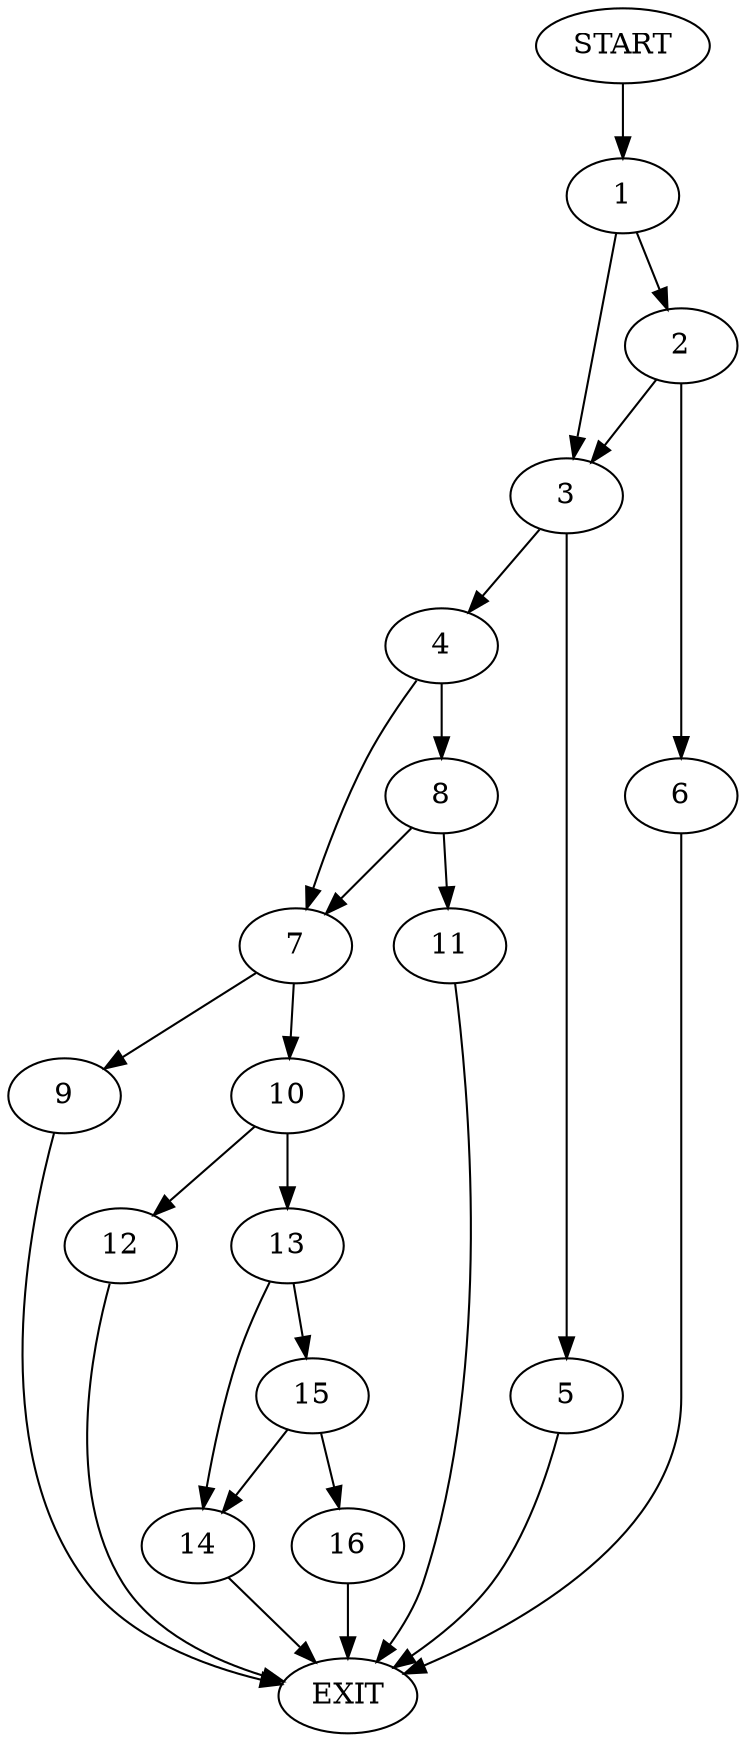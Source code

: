 digraph {
0 [label="START"]
17 [label="EXIT"]
0 -> 1
1 -> 2
1 -> 3
3 -> 4
3 -> 5
2 -> 3
2 -> 6
6 -> 17
4 -> 7
4 -> 8
5 -> 17
7 -> 9
7 -> 10
8 -> 7
8 -> 11
11 -> 17
10 -> 12
10 -> 13
9 -> 17
12 -> 17
13 -> 14
13 -> 15
15 -> 14
15 -> 16
14 -> 17
16 -> 17
}
